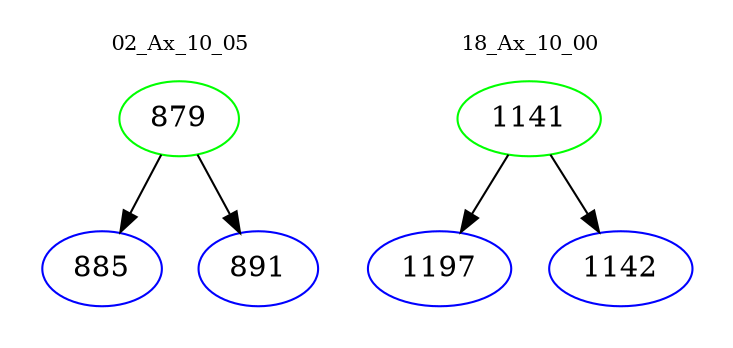 digraph{
subgraph cluster_0 {
color = white
label = "02_Ax_10_05";
fontsize=10;
T0_879 [label="879", color="green"]
T0_879 -> T0_885 [color="black"]
T0_885 [label="885", color="blue"]
T0_879 -> T0_891 [color="black"]
T0_891 [label="891", color="blue"]
}
subgraph cluster_1 {
color = white
label = "18_Ax_10_00";
fontsize=10;
T1_1141 [label="1141", color="green"]
T1_1141 -> T1_1197 [color="black"]
T1_1197 [label="1197", color="blue"]
T1_1141 -> T1_1142 [color="black"]
T1_1142 [label="1142", color="blue"]
}
}
